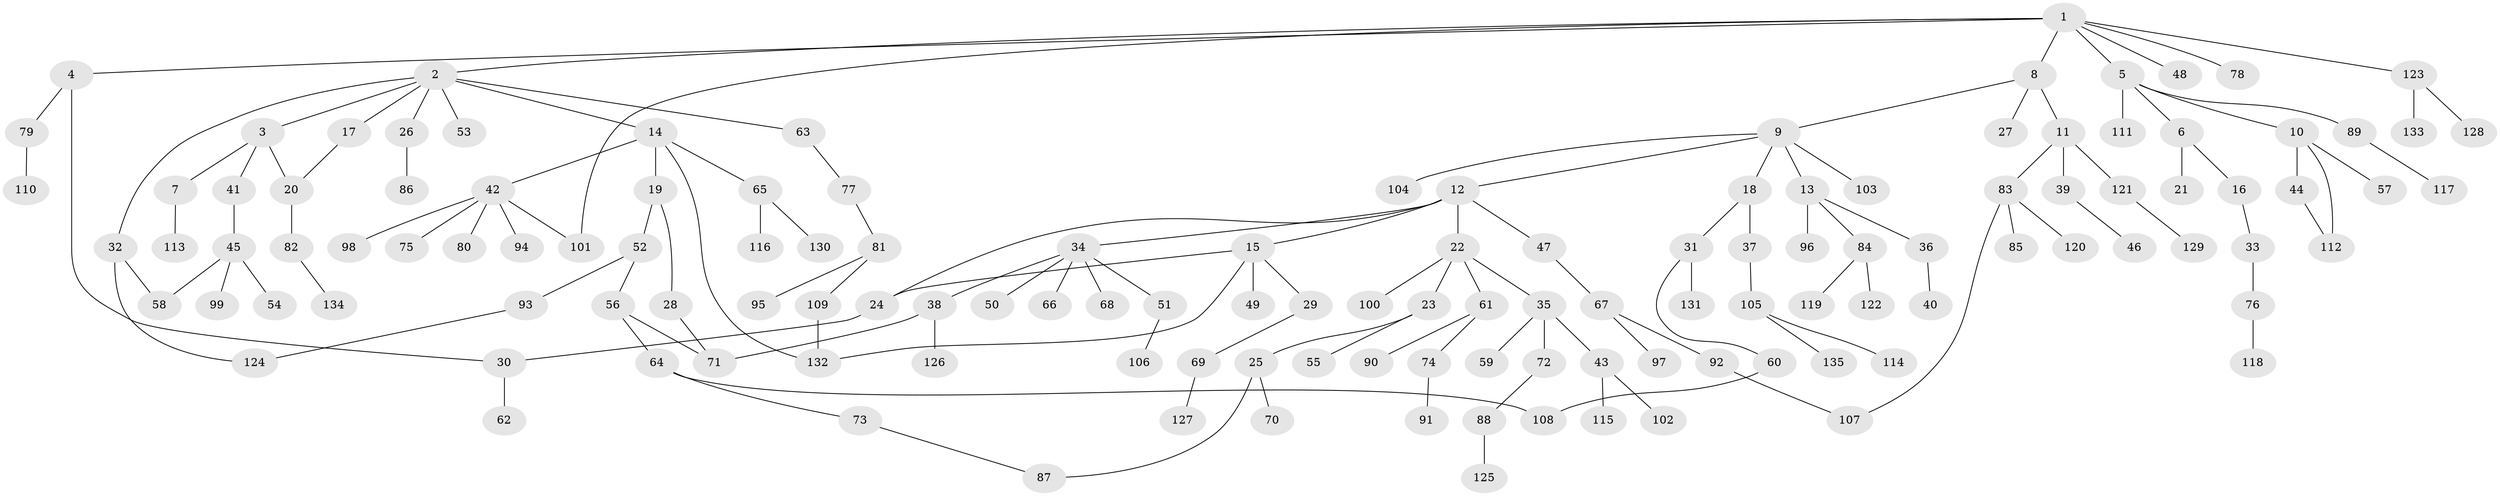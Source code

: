 // coarse degree distribution, {26: 0.023809523809523808, 3: 0.11904761904761904, 9: 0.023809523809523808, 2: 0.11904761904761904, 1: 0.6666666666666666, 6: 0.023809523809523808, 4: 0.023809523809523808}
// Generated by graph-tools (version 1.1) at 2025/17/03/04/25 18:17:06]
// undirected, 135 vertices, 148 edges
graph export_dot {
graph [start="1"]
  node [color=gray90,style=filled];
  1;
  2;
  3;
  4;
  5;
  6;
  7;
  8;
  9;
  10;
  11;
  12;
  13;
  14;
  15;
  16;
  17;
  18;
  19;
  20;
  21;
  22;
  23;
  24;
  25;
  26;
  27;
  28;
  29;
  30;
  31;
  32;
  33;
  34;
  35;
  36;
  37;
  38;
  39;
  40;
  41;
  42;
  43;
  44;
  45;
  46;
  47;
  48;
  49;
  50;
  51;
  52;
  53;
  54;
  55;
  56;
  57;
  58;
  59;
  60;
  61;
  62;
  63;
  64;
  65;
  66;
  67;
  68;
  69;
  70;
  71;
  72;
  73;
  74;
  75;
  76;
  77;
  78;
  79;
  80;
  81;
  82;
  83;
  84;
  85;
  86;
  87;
  88;
  89;
  90;
  91;
  92;
  93;
  94;
  95;
  96;
  97;
  98;
  99;
  100;
  101;
  102;
  103;
  104;
  105;
  106;
  107;
  108;
  109;
  110;
  111;
  112;
  113;
  114;
  115;
  116;
  117;
  118;
  119;
  120;
  121;
  122;
  123;
  124;
  125;
  126;
  127;
  128;
  129;
  130;
  131;
  132;
  133;
  134;
  135;
  1 -- 2;
  1 -- 4;
  1 -- 5;
  1 -- 8;
  1 -- 48;
  1 -- 78;
  1 -- 101;
  1 -- 123;
  2 -- 3;
  2 -- 14;
  2 -- 17;
  2 -- 26;
  2 -- 32;
  2 -- 53;
  2 -- 63;
  3 -- 7;
  3 -- 20;
  3 -- 41;
  4 -- 30;
  4 -- 79;
  5 -- 6;
  5 -- 10;
  5 -- 89;
  5 -- 111;
  6 -- 16;
  6 -- 21;
  7 -- 113;
  8 -- 9;
  8 -- 11;
  8 -- 27;
  9 -- 12;
  9 -- 13;
  9 -- 18;
  9 -- 103;
  9 -- 104;
  10 -- 44;
  10 -- 57;
  10 -- 112;
  11 -- 39;
  11 -- 83;
  11 -- 121;
  12 -- 15;
  12 -- 22;
  12 -- 24;
  12 -- 34;
  12 -- 47;
  13 -- 36;
  13 -- 84;
  13 -- 96;
  14 -- 19;
  14 -- 42;
  14 -- 65;
  14 -- 132;
  15 -- 29;
  15 -- 49;
  15 -- 132;
  15 -- 24;
  16 -- 33;
  17 -- 20;
  18 -- 31;
  18 -- 37;
  19 -- 28;
  19 -- 52;
  20 -- 82;
  22 -- 23;
  22 -- 35;
  22 -- 61;
  22 -- 100;
  23 -- 25;
  23 -- 55;
  24 -- 30;
  25 -- 70;
  25 -- 87;
  26 -- 86;
  28 -- 71;
  29 -- 69;
  30 -- 62;
  31 -- 60;
  31 -- 131;
  32 -- 124;
  32 -- 58;
  33 -- 76;
  34 -- 38;
  34 -- 50;
  34 -- 51;
  34 -- 66;
  34 -- 68;
  35 -- 43;
  35 -- 59;
  35 -- 72;
  36 -- 40;
  37 -- 105;
  38 -- 126;
  38 -- 71;
  39 -- 46;
  41 -- 45;
  42 -- 75;
  42 -- 80;
  42 -- 94;
  42 -- 98;
  42 -- 101;
  43 -- 102;
  43 -- 115;
  44 -- 112;
  45 -- 54;
  45 -- 58;
  45 -- 99;
  47 -- 67;
  51 -- 106;
  52 -- 56;
  52 -- 93;
  56 -- 64;
  56 -- 71;
  60 -- 108;
  61 -- 74;
  61 -- 90;
  63 -- 77;
  64 -- 73;
  64 -- 108;
  65 -- 116;
  65 -- 130;
  67 -- 92;
  67 -- 97;
  69 -- 127;
  72 -- 88;
  73 -- 87;
  74 -- 91;
  76 -- 118;
  77 -- 81;
  79 -- 110;
  81 -- 95;
  81 -- 109;
  82 -- 134;
  83 -- 85;
  83 -- 120;
  83 -- 107;
  84 -- 119;
  84 -- 122;
  88 -- 125;
  89 -- 117;
  92 -- 107;
  93 -- 124;
  105 -- 114;
  105 -- 135;
  109 -- 132;
  121 -- 129;
  123 -- 128;
  123 -- 133;
}
